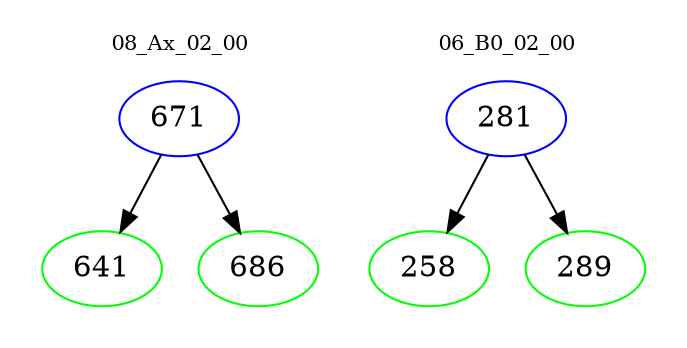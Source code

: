 digraph{
subgraph cluster_0 {
color = white
label = "08_Ax_02_00";
fontsize=10;
T0_671 [label="671", color="blue"]
T0_671 -> T0_641 [color="black"]
T0_641 [label="641", color="green"]
T0_671 -> T0_686 [color="black"]
T0_686 [label="686", color="green"]
}
subgraph cluster_1 {
color = white
label = "06_B0_02_00";
fontsize=10;
T1_281 [label="281", color="blue"]
T1_281 -> T1_258 [color="black"]
T1_258 [label="258", color="green"]
T1_281 -> T1_289 [color="black"]
T1_289 [label="289", color="green"]
}
}
